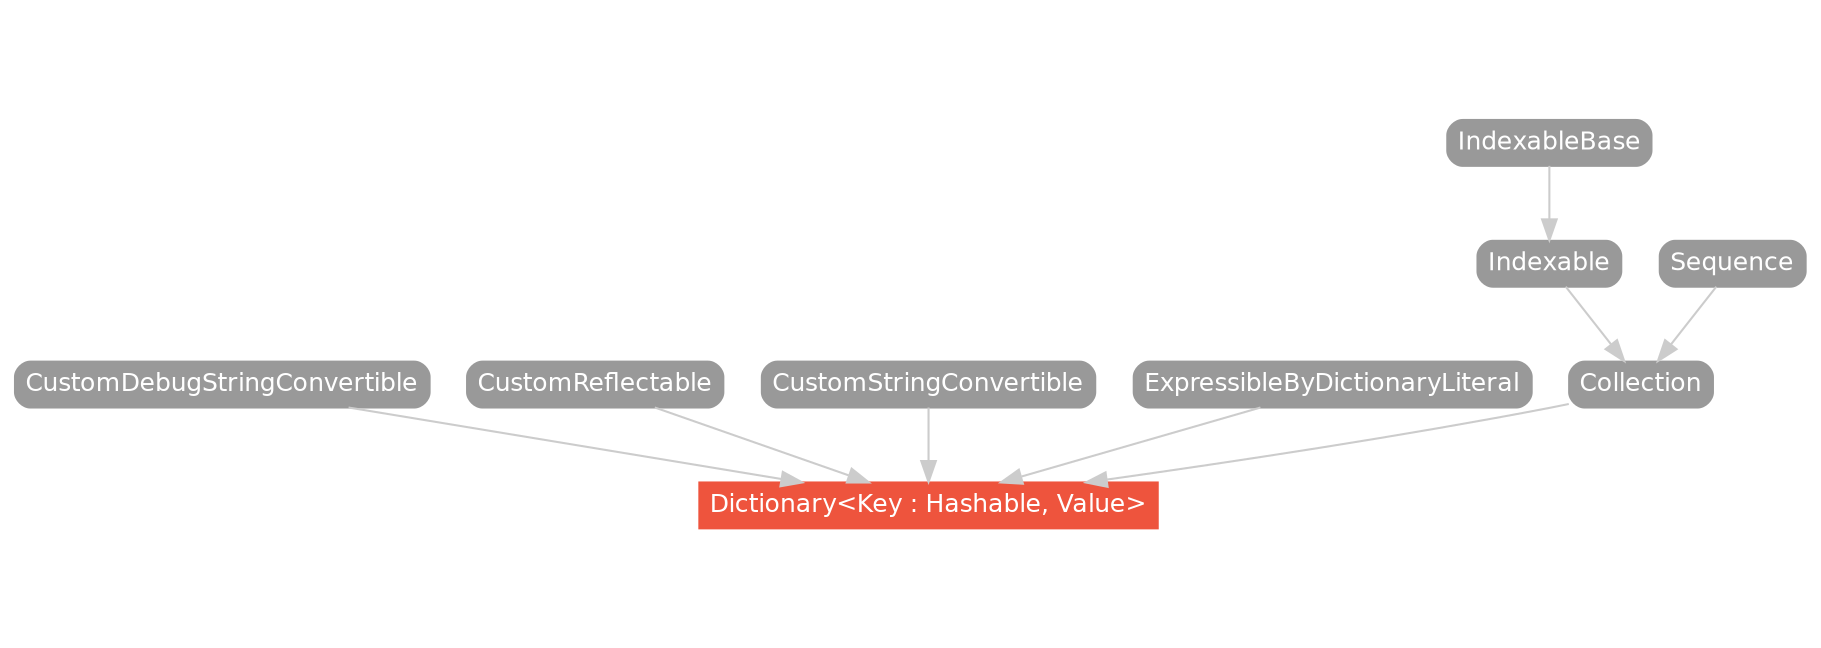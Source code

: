 strict digraph "Dictionary<Key : Hashable, Value> - Type Hierarchy - SwiftDoc.org" {
    pad="0.1,0.8"
    node [shape=box, style="filled,rounded", color="#999999", fillcolor="#999999", fontcolor=white, fontname=Helvetica, fontnames="Helvetica,sansserif", fontsize=12, margin="0.07,0.05", height="0.3"]
    edge [color="#cccccc"]
    "Collection" [URL="/protocol/Collection/hierarchy/"]
    "CustomDebugStringConvertible" [URL="/protocol/CustomDebugStringConvertible/hierarchy/"]
    "CustomReflectable" [URL="/protocol/CustomReflectable/hierarchy/"]
    "CustomStringConvertible" [URL="/protocol/CustomStringConvertible/hierarchy/"]
    "Dictionary<Key : Hashable, Value>" [URL="/type/Dictionary/", style="filled", fillcolor="#ee543d", color="#ee543d"]
    "ExpressibleByDictionaryLiteral" [URL="/protocol/ExpressibleByDictionaryLiteral/hierarchy/"]
    "Indexable" [URL="/protocol/Indexable/hierarchy/"]
    "IndexableBase" [URL="/protocol/IndexableBase/hierarchy/"]
    "Sequence" [URL="/protocol/Sequence/hierarchy/"]    "Collection" -> "Dictionary<Key : Hashable, Value>"
    "ExpressibleByDictionaryLiteral" -> "Dictionary<Key : Hashable, Value>"
    "CustomStringConvertible" -> "Dictionary<Key : Hashable, Value>"
    "CustomDebugStringConvertible" -> "Dictionary<Key : Hashable, Value>"
    "CustomReflectable" -> "Dictionary<Key : Hashable, Value>"
    "Indexable" -> "Collection"
    "Sequence" -> "Collection"
    "IndexableBase" -> "Indexable"
    subgraph Types {
        rank = max; "Dictionary<Key : Hashable, Value>";
    }
}